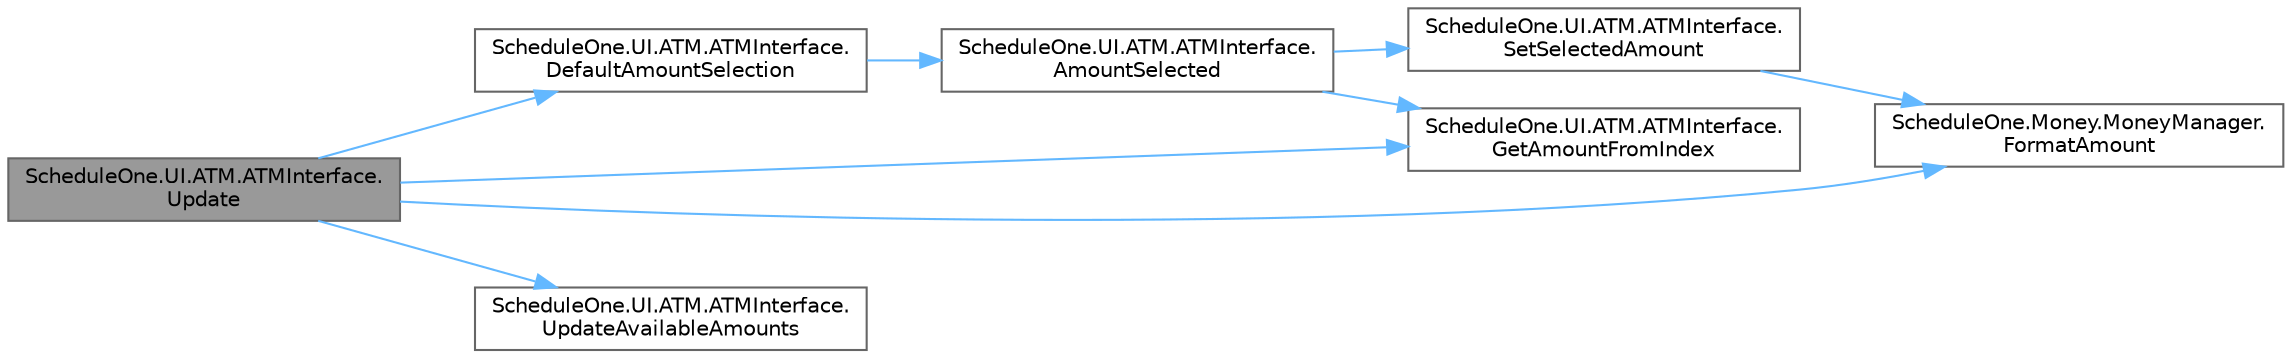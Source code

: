 digraph "ScheduleOne.UI.ATM.ATMInterface.Update"
{
 // LATEX_PDF_SIZE
  bgcolor="transparent";
  edge [fontname=Helvetica,fontsize=10,labelfontname=Helvetica,labelfontsize=10];
  node [fontname=Helvetica,fontsize=10,shape=box,height=0.2,width=0.4];
  rankdir="LR";
  Node1 [id="Node000001",label="ScheduleOne.UI.ATM.ATMInterface.\lUpdate",height=0.2,width=0.4,color="gray40", fillcolor="grey60", style="filled", fontcolor="black",tooltip=" "];
  Node1 -> Node2 [id="edge1_Node000001_Node000002",color="steelblue1",style="solid",tooltip=" "];
  Node2 [id="Node000002",label="ScheduleOne.UI.ATM.ATMInterface.\lDefaultAmountSelection",height=0.2,width=0.4,color="grey40", fillcolor="white", style="filled",URL="$class_schedule_one_1_1_u_i_1_1_a_t_m_1_1_a_t_m_interface.html#ad56fc7d79b2c3511e535450a62710043",tooltip=" "];
  Node2 -> Node3 [id="edge2_Node000002_Node000003",color="steelblue1",style="solid",tooltip=" "];
  Node3 [id="Node000003",label="ScheduleOne.UI.ATM.ATMInterface.\lAmountSelected",height=0.2,width=0.4,color="grey40", fillcolor="white", style="filled",URL="$class_schedule_one_1_1_u_i_1_1_a_t_m_1_1_a_t_m_interface.html#aadcd224129b69af9e5b5b9b677e630e0",tooltip=" "];
  Node3 -> Node4 [id="edge3_Node000003_Node000004",color="steelblue1",style="solid",tooltip=" "];
  Node4 [id="Node000004",label="ScheduleOne.UI.ATM.ATMInterface.\lGetAmountFromIndex",height=0.2,width=0.4,color="grey40", fillcolor="white", style="filled",URL="$class_schedule_one_1_1_u_i_1_1_a_t_m_1_1_a_t_m_interface.html#a487245787898d124245b3cc586dff547",tooltip=" "];
  Node3 -> Node5 [id="edge4_Node000003_Node000005",color="steelblue1",style="solid",tooltip=" "];
  Node5 [id="Node000005",label="ScheduleOne.UI.ATM.ATMInterface.\lSetSelectedAmount",height=0.2,width=0.4,color="grey40", fillcolor="white", style="filled",URL="$class_schedule_one_1_1_u_i_1_1_a_t_m_1_1_a_t_m_interface.html#ab078300d51262af3ce98f0892b64c07d",tooltip=" "];
  Node5 -> Node6 [id="edge5_Node000005_Node000006",color="steelblue1",style="solid",tooltip=" "];
  Node6 [id="Node000006",label="ScheduleOne.Money.MoneyManager.\lFormatAmount",height=0.2,width=0.4,color="grey40", fillcolor="white", style="filled",URL="$class_schedule_one_1_1_money_1_1_money_manager.html#a78b4073a7950bbf638996b8e16ac18e5",tooltip=" "];
  Node1 -> Node6 [id="edge6_Node000001_Node000006",color="steelblue1",style="solid",tooltip=" "];
  Node1 -> Node4 [id="edge7_Node000001_Node000004",color="steelblue1",style="solid",tooltip=" "];
  Node1 -> Node7 [id="edge8_Node000001_Node000007",color="steelblue1",style="solid",tooltip=" "];
  Node7 [id="Node000007",label="ScheduleOne.UI.ATM.ATMInterface.\lUpdateAvailableAmounts",height=0.2,width=0.4,color="grey40", fillcolor="white", style="filled",URL="$class_schedule_one_1_1_u_i_1_1_a_t_m_1_1_a_t_m_interface.html#a6e5437887a6f77148dba4ad0f43ad0d9",tooltip=" "];
}
